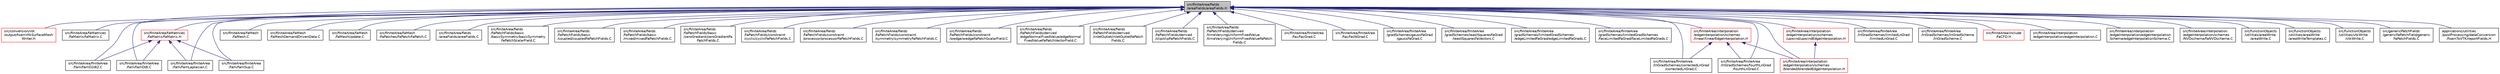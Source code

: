 digraph "src/finiteArea/fields/areaFields/areaFields.H"
{
  bgcolor="transparent";
  edge [fontname="Helvetica",fontsize="10",labelfontname="Helvetica",labelfontsize="10"];
  node [fontname="Helvetica",fontsize="10",shape=record];
  Node1 [label="src/finiteArea/fields\l/areaFields/areaFields.H",height=0.2,width=0.4,color="black", fillcolor="grey75", style="filled" fontcolor="black"];
  Node1 -> Node2 [dir="back",color="midnightblue",fontsize="10",style="solid",fontname="Helvetica"];
  Node2 [label="src/conversion/vtk\l/output/foamVtkSurfaceMesh\lWriter.H",height=0.2,width=0.4,color="red",URL="$foamVtkSurfaceMeshWriter_8H.html"];
  Node1 -> Node3 [dir="back",color="midnightblue",fontsize="10",style="solid",fontname="Helvetica"];
  Node3 [label="src/finiteArea/faMatrices\l/faMatrix/faMatrix.C",height=0.2,width=0.4,color="black",URL="$faMatrix_8C.html"];
  Node1 -> Node4 [dir="back",color="midnightblue",fontsize="10",style="solid",fontname="Helvetica"];
  Node4 [label="src/finiteArea/faMatrices\l/faMatrix/faMatrix.H",height=0.2,width=0.4,color="red",URL="$faMatrix_8H.html"];
  Node4 -> Node5 [dir="back",color="midnightblue",fontsize="10",style="solid",fontname="Helvetica"];
  Node5 [label="src/finiteArea/finiteArea\l/fam/famD2dt2.C",height=0.2,width=0.4,color="black",URL="$famD2dt2_8C.html"];
  Node4 -> Node6 [dir="back",color="midnightblue",fontsize="10",style="solid",fontname="Helvetica"];
  Node6 [label="src/finiteArea/finiteArea\l/fam/famDdt.C",height=0.2,width=0.4,color="black",URL="$famDdt_8C.html"];
  Node4 -> Node7 [dir="back",color="midnightblue",fontsize="10",style="solid",fontname="Helvetica"];
  Node7 [label="src/finiteArea/finiteArea\l/fam/famLaplacian.C",height=0.2,width=0.4,color="black",URL="$famLaplacian_8C.html"];
  Node4 -> Node8 [dir="back",color="midnightblue",fontsize="10",style="solid",fontname="Helvetica"];
  Node8 [label="src/finiteArea/finiteArea\l/fam/famSup.C",height=0.2,width=0.4,color="black",URL="$famSup_8C.html"];
  Node1 -> Node9 [dir="back",color="midnightblue",fontsize="10",style="solid",fontname="Helvetica"];
  Node9 [label="src/finiteArea/faMesh\l/faMesh.C",height=0.2,width=0.4,color="black",URL="$faMesh_8C.html"];
  Node1 -> Node10 [dir="back",color="midnightblue",fontsize="10",style="solid",fontname="Helvetica"];
  Node10 [label="src/finiteArea/faMesh\l/faMeshDemandDrivenData.C",height=0.2,width=0.4,color="black",URL="$faMeshDemandDrivenData_8C.html"];
  Node1 -> Node11 [dir="back",color="midnightblue",fontsize="10",style="solid",fontname="Helvetica"];
  Node11 [label="src/finiteArea/faMesh\l/faMeshUpdate.C",height=0.2,width=0.4,color="black",URL="$faMeshUpdate_8C.html"];
  Node1 -> Node12 [dir="back",color="midnightblue",fontsize="10",style="solid",fontname="Helvetica"];
  Node12 [label="src/finiteArea/faMesh\l/faPatches/faPatch/faPatch.C",height=0.2,width=0.4,color="black",URL="$faPatch_8C.html"];
  Node1 -> Node13 [dir="back",color="midnightblue",fontsize="10",style="solid",fontname="Helvetica"];
  Node13 [label="src/finiteArea/fields\l/areaFields/areaFields.C",height=0.2,width=0.4,color="black",URL="$areaFields_8C.html"];
  Node1 -> Node14 [dir="back",color="midnightblue",fontsize="10",style="solid",fontname="Helvetica"];
  Node14 [label="src/finiteArea/fields\l/faPatchFields/basic\l/basicSymmetry/basicSymmetry\lFaPatchScalarField.C",height=0.2,width=0.4,color="black",URL="$basicSymmetryFaPatchScalarField_8C.html"];
  Node1 -> Node15 [dir="back",color="midnightblue",fontsize="10",style="solid",fontname="Helvetica"];
  Node15 [label="src/finiteArea/fields\l/faPatchFields/basic\l/coupled/coupledFaPatchFields.C",height=0.2,width=0.4,color="black",URL="$coupledFaPatchFields_8C.html"];
  Node1 -> Node16 [dir="back",color="midnightblue",fontsize="10",style="solid",fontname="Helvetica"];
  Node16 [label="src/finiteArea/fields\l/faPatchFields/basic\l/mixed/mixedFaPatchFields.C",height=0.2,width=0.4,color="black",URL="$mixedFaPatchFields_8C.html"];
  Node1 -> Node17 [dir="back",color="midnightblue",fontsize="10",style="solid",fontname="Helvetica"];
  Node17 [label="src/finiteArea/fields\l/faPatchFields/basic\l/zeroGradient/zeroGradientFa\lPatchFields.C",height=0.2,width=0.4,color="black",URL="$zeroGradientFaPatchFields_8C.html"];
  Node1 -> Node18 [dir="back",color="midnightblue",fontsize="10",style="solid",fontname="Helvetica"];
  Node18 [label="src/finiteArea/fields\l/faPatchFields/constraint\l/cyclic/cyclicFaPatchFields.C",height=0.2,width=0.4,color="black",URL="$cyclicFaPatchFields_8C.html"];
  Node1 -> Node19 [dir="back",color="midnightblue",fontsize="10",style="solid",fontname="Helvetica"];
  Node19 [label="src/finiteArea/fields\l/faPatchFields/constraint\l/processor/processorFaPatchFields.C",height=0.2,width=0.4,color="black",URL="$processorFaPatchFields_8C.html"];
  Node1 -> Node20 [dir="back",color="midnightblue",fontsize="10",style="solid",fontname="Helvetica"];
  Node20 [label="src/finiteArea/fields\l/faPatchFields/constraint\l/symmetry/symmetryFaPatchFields.C",height=0.2,width=0.4,color="black",URL="$symmetryFaPatchFields_8C.html"];
  Node1 -> Node21 [dir="back",color="midnightblue",fontsize="10",style="solid",fontname="Helvetica"];
  Node21 [label="src/finiteArea/fields\l/faPatchFields/constraint\l/wedge/wedgeFaPatchScalarField.C",height=0.2,width=0.4,color="black",URL="$wedgeFaPatchScalarField_8C.html"];
  Node1 -> Node22 [dir="back",color="midnightblue",fontsize="10",style="solid",fontname="Helvetica"];
  Node22 [label="src/finiteArea/fields\l/faPatchFields/derived\l/edgeNormalFixedValue/edgeNormal\lFixedValueFaPatchVectorField.C",height=0.2,width=0.4,color="black",URL="$edgeNormalFixedValueFaPatchVectorField_8C.html"];
  Node1 -> Node23 [dir="back",color="midnightblue",fontsize="10",style="solid",fontname="Helvetica"];
  Node23 [label="src/finiteArea/fields\l/faPatchFields/derived\l/inletOutlet/inletOutletFaPatch\lFields.C",height=0.2,width=0.4,color="black",URL="$inletOutletFaPatchFields_8C.html"];
  Node1 -> Node24 [dir="back",color="midnightblue",fontsize="10",style="solid",fontname="Helvetica"];
  Node24 [label="src/finiteArea/fields\l/faPatchFields/derived\l/slip/slipFaPatchFields.C",height=0.2,width=0.4,color="black",URL="$slipFaPatchFields_8C.html"];
  Node1 -> Node25 [dir="back",color="midnightblue",fontsize="10",style="solid",fontname="Helvetica"];
  Node25 [label="src/finiteArea/fields\l/faPatchFields/derived\l/timeVaryingUniformFixedValue\l/timeVaryingUniformFixedValueFaPatch\lFields.C",height=0.2,width=0.4,color="black",URL="$timeVaryingUniformFixedValueFaPatchFields_8C.html"];
  Node1 -> Node26 [dir="back",color="midnightblue",fontsize="10",style="solid",fontname="Helvetica"];
  Node26 [label="src/finiteArea/finiteArea\l/fac/facGrad.C",height=0.2,width=0.4,color="black",URL="$facGrad_8C.html"];
  Node1 -> Node27 [dir="back",color="midnightblue",fontsize="10",style="solid",fontname="Helvetica"];
  Node27 [label="src/finiteArea/finiteArea\l/fac/facNGrad.C",height=0.2,width=0.4,color="black",URL="$facNGrad_8C.html"];
  Node1 -> Node5 [dir="back",color="midnightblue",fontsize="10",style="solid",fontname="Helvetica"];
  Node1 -> Node6 [dir="back",color="midnightblue",fontsize="10",style="solid",fontname="Helvetica"];
  Node1 -> Node7 [dir="back",color="midnightblue",fontsize="10",style="solid",fontname="Helvetica"];
  Node1 -> Node8 [dir="back",color="midnightblue",fontsize="10",style="solid",fontname="Helvetica"];
  Node1 -> Node28 [dir="back",color="midnightblue",fontsize="10",style="solid",fontname="Helvetica"];
  Node28 [label="src/finiteArea/finiteArea\l/gradSchemes/gaussFaGrad\l/gaussFaGrad.C",height=0.2,width=0.4,color="black",URL="$gaussFaGrad_8C.html"];
  Node1 -> Node29 [dir="back",color="midnightblue",fontsize="10",style="solid",fontname="Helvetica"];
  Node29 [label="src/finiteArea/finiteArea\l/gradSchemes/leastSquaresFaGrad\l/leastSquaresFaVectors.C",height=0.2,width=0.4,color="black",URL="$leastSquaresFaVectors_8C.html"];
  Node1 -> Node30 [dir="back",color="midnightblue",fontsize="10",style="solid",fontname="Helvetica"];
  Node30 [label="src/finiteArea/finiteArea\l/gradSchemes/limitedGradSchemes\l/edgeLimitedFaGrad/edgeLimitedFaGrads.C",height=0.2,width=0.4,color="black",URL="$edgeLimitedFaGrads_8C.html"];
  Node1 -> Node31 [dir="back",color="midnightblue",fontsize="10",style="solid",fontname="Helvetica"];
  Node31 [label="src/finiteArea/finiteArea\l/gradSchemes/limitedGradSchemes\l/faceLimitedFaGrad/faceLimitedFaGrads.C",height=0.2,width=0.4,color="black",URL="$faceLimitedFaGrads_8C.html"];
  Node1 -> Node32 [dir="back",color="midnightblue",fontsize="10",style="solid",fontname="Helvetica"];
  Node32 [label="src/finiteArea/finiteArea\l/lnGradSchemes/correctedLnGrad\l/correctedLnGrad.C",height=0.2,width=0.4,color="black",URL="$correctedLnGrad_8C.html"];
  Node1 -> Node33 [dir="back",color="midnightblue",fontsize="10",style="solid",fontname="Helvetica"];
  Node33 [label="src/finiteArea/finiteArea\l/lnGradSchemes/fourthLnGrad\l/fourthLnGrad.C",height=0.2,width=0.4,color="black",URL="$fourthLnGrad_8C.html"];
  Node1 -> Node34 [dir="back",color="midnightblue",fontsize="10",style="solid",fontname="Helvetica"];
  Node34 [label="src/finiteArea/finiteArea\l/lnGradSchemes/limitedLnGrad\l/limitedLnGrad.C",height=0.2,width=0.4,color="black",URL="$limitedLnGrad_8C.html"];
  Node1 -> Node35 [dir="back",color="midnightblue",fontsize="10",style="solid",fontname="Helvetica"];
  Node35 [label="src/finiteArea/finiteArea\l/lnGradSchemes/lnGradScheme\l/lnGradScheme.C",height=0.2,width=0.4,color="black",URL="$lnGradScheme_8C.html"];
  Node1 -> Node36 [dir="back",color="midnightblue",fontsize="10",style="solid",fontname="Helvetica"];
  Node36 [label="src/finiteArea/include\l/faCFD.H",height=0.2,width=0.4,color="red",URL="$faCFD_8H.html"];
  Node1 -> Node37 [dir="back",color="midnightblue",fontsize="10",style="solid",fontname="Helvetica"];
  Node37 [label="src/finiteArea/interpolation\l/edgeInterpolation/edgeInterpolation.C",height=0.2,width=0.4,color="black",URL="$edgeInterpolation_8C.html"];
  Node1 -> Node38 [dir="back",color="midnightblue",fontsize="10",style="solid",fontname="Helvetica"];
  Node38 [label="src/finiteArea/interpolation\l/edgeInterpolation/edgeInterpolation\lScheme/edgeInterpolationScheme.C",height=0.2,width=0.4,color="black",URL="$edgeInterpolationScheme_8C.html"];
  Node1 -> Node39 [dir="back",color="midnightblue",fontsize="10",style="solid",fontname="Helvetica"];
  Node39 [label="src/finiteArea/interpolation\l/edgeInterpolation/schemes\l/blended/blendedEdgeInterpolation.H",height=0.2,width=0.4,color="red",URL="$blendedEdgeInterpolation_8H.html"];
  Node1 -> Node40 [dir="back",color="midnightblue",fontsize="10",style="solid",fontname="Helvetica"];
  Node40 [label="src/finiteArea/interpolation\l/edgeInterpolation/schemes\l/linear/linearEdgeInterpolation.H",height=0.2,width=0.4,color="red",URL="$linearEdgeInterpolation_8H.html"];
  Node40 -> Node32 [dir="back",color="midnightblue",fontsize="10",style="solid",fontname="Helvetica"];
  Node40 -> Node33 [dir="back",color="midnightblue",fontsize="10",style="solid",fontname="Helvetica"];
  Node40 -> Node39 [dir="back",color="midnightblue",fontsize="10",style="solid",fontname="Helvetica"];
  Node1 -> Node41 [dir="back",color="midnightblue",fontsize="10",style="solid",fontname="Helvetica"];
  Node41 [label="src/finiteArea/interpolation\l/edgeInterpolation/schemes\l/NVDscheme/faNVDscheme.C",height=0.2,width=0.4,color="black",URL="$faNVDscheme_8C.html"];
  Node1 -> Node42 [dir="back",color="midnightblue",fontsize="10",style="solid",fontname="Helvetica"];
  Node42 [label="src/finiteArea/interpolation\l/edgeInterpolation/schemes\l/upwind/upwindEdgeInterpolation.H",height=0.2,width=0.4,color="red",URL="$upwindEdgeInterpolation_8H.html"];
  Node42 -> Node39 [dir="back",color="midnightblue",fontsize="10",style="solid",fontname="Helvetica"];
  Node1 -> Node43 [dir="back",color="midnightblue",fontsize="10",style="solid",fontname="Helvetica"];
  Node43 [label="src/functionObjects\l/utilities/areaWrite\l/areaWrite.C",height=0.2,width=0.4,color="black",URL="$areaWrite_8C.html"];
  Node1 -> Node44 [dir="back",color="midnightblue",fontsize="10",style="solid",fontname="Helvetica"];
  Node44 [label="src/functionObjects\l/utilities/areaWrite\l/areaWriteTemplates.C",height=0.2,width=0.4,color="black",URL="$areaWriteTemplates_8C.html"];
  Node1 -> Node45 [dir="back",color="midnightblue",fontsize="10",style="solid",fontname="Helvetica"];
  Node45 [label="src/functionObjects\l/utilities/vtkWrite\l/vtkWrite.C",height=0.2,width=0.4,color="black",URL="$vtkWrite_8C.html"];
  Node1 -> Node46 [dir="back",color="midnightblue",fontsize="10",style="solid",fontname="Helvetica"];
  Node46 [label="src/genericPatchFields\l/genericFaPatchField/generic\lFaPatchFields.C",height=0.2,width=0.4,color="black",URL="$genericFaPatchFields_8C.html"];
  Node1 -> Node47 [dir="back",color="midnightblue",fontsize="10",style="solid",fontname="Helvetica"];
  Node47 [label="applications/utilities\l/postProcessing/dataConversion\l/foamToVTK/reportFields.H",height=0.2,width=0.4,color="black",URL="$reportFields_8H.html"];
}
